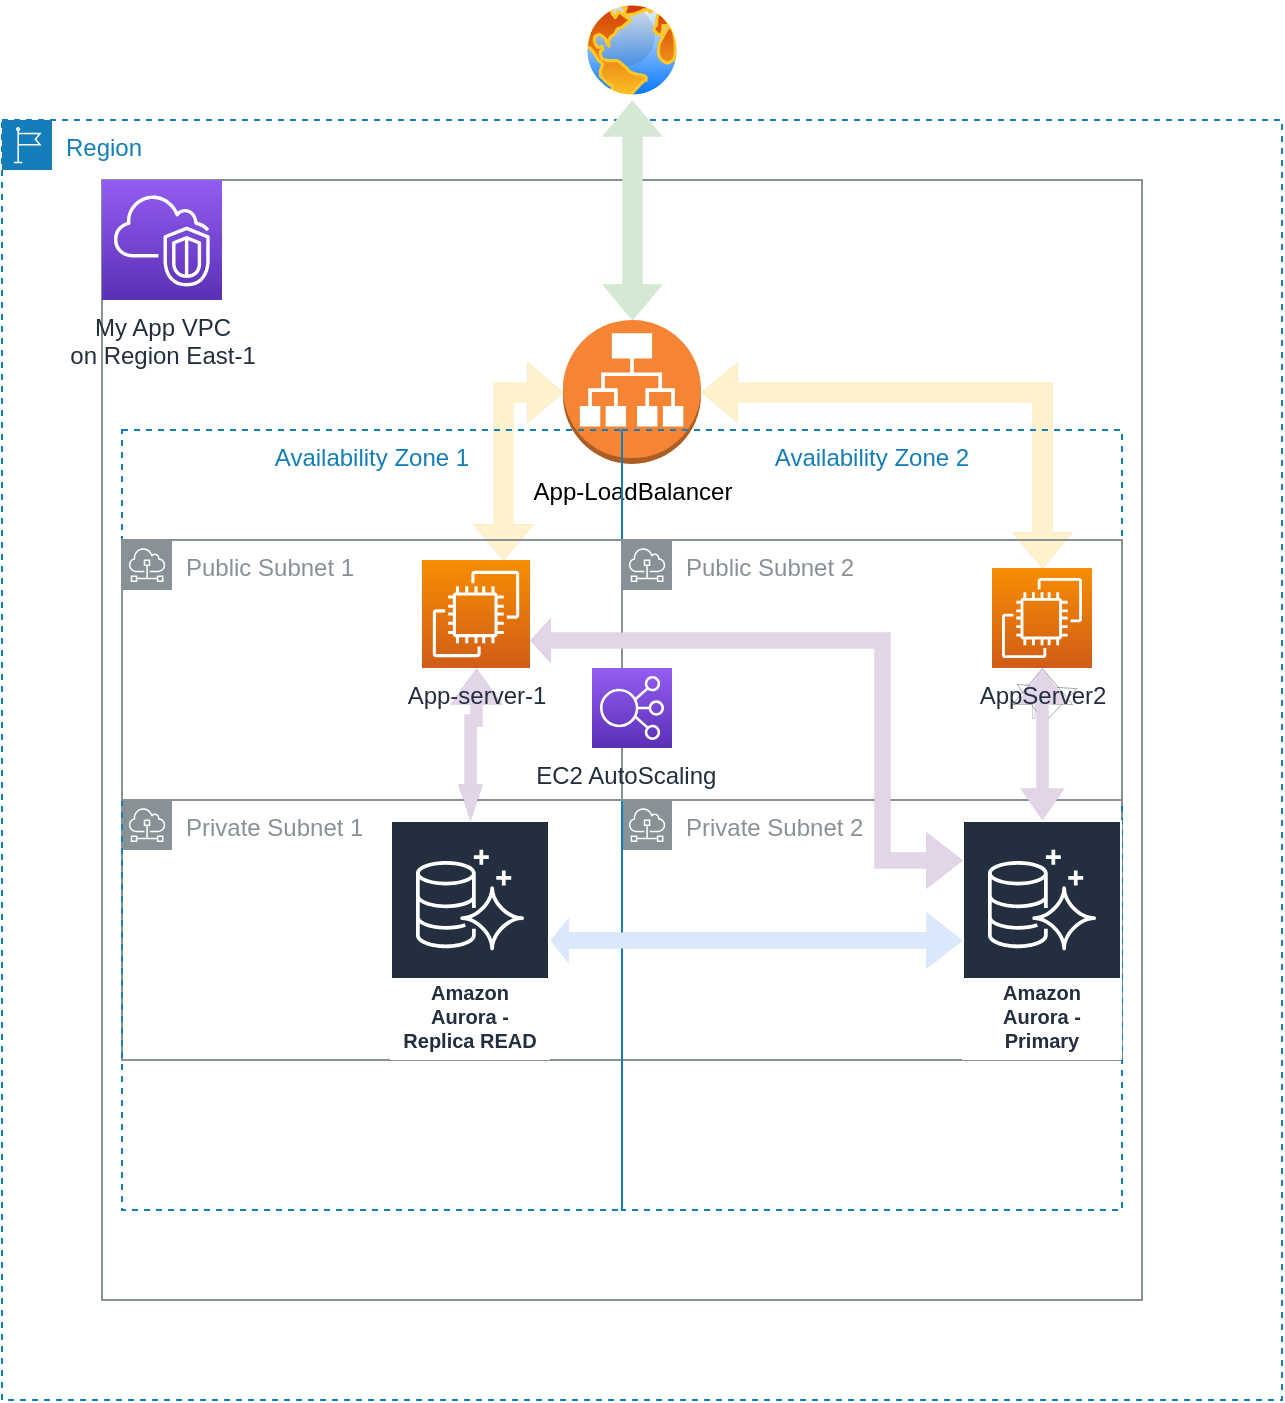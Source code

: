 <mxfile version="20.6.0" type="github">
  <diagram id="V0SKFslh1R-l_xW6zh11" name="Page-1">
    <mxGraphModel dx="1298" dy="755" grid="1" gridSize="10" guides="1" tooltips="1" connect="1" arrows="1" fold="1" page="1" pageScale="1" pageWidth="850" pageHeight="1100" math="0" shadow="0">
      <root>
        <mxCell id="0" />
        <mxCell id="1" parent="0" />
        <mxCell id="fdvzgMosKeMTkPVSDouf-2" value="Region" style="points=[[0,0],[0.25,0],[0.5,0],[0.75,0],[1,0],[1,0.25],[1,0.5],[1,0.75],[1,1],[0.75,1],[0.5,1],[0.25,1],[0,1],[0,0.75],[0,0.5],[0,0.25]];outlineConnect=0;gradientColor=none;html=1;whiteSpace=wrap;fontSize=12;fontStyle=0;container=1;pointerEvents=0;collapsible=0;recursiveResize=0;shape=mxgraph.aws4.group;grIcon=mxgraph.aws4.group_region;strokeColor=#147EBA;fillColor=none;verticalAlign=top;align=left;spacingLeft=30;fontColor=#147EBA;dashed=1;fontFamily=Helvetica;" vertex="1" parent="1">
          <mxGeometry x="70" y="150" width="640" height="640" as="geometry" />
        </mxCell>
        <mxCell id="eezExMRovuZgALRwF7a9-36" value="Private Subnet 1" style="sketch=0;outlineConnect=0;gradientColor=none;html=1;whiteSpace=wrap;fontSize=12;fontStyle=0;shape=mxgraph.aws4.group;grIcon=mxgraph.aws4.group_subnet;strokeColor=#879196;fillColor=none;verticalAlign=top;align=left;spacingLeft=30;fontColor=#879196;dashed=0;" parent="1" vertex="1">
          <mxGeometry x="130" y="490" width="250" height="130" as="geometry" />
        </mxCell>
        <mxCell id="eezExMRovuZgALRwF7a9-37" value="Private Subnet 2" style="sketch=0;outlineConnect=0;gradientColor=none;html=1;whiteSpace=wrap;fontSize=12;fontStyle=0;shape=mxgraph.aws4.group;grIcon=mxgraph.aws4.group_subnet;strokeColor=#879196;fillColor=none;verticalAlign=top;align=left;spacingLeft=30;fontColor=#879196;dashed=0;" parent="1" vertex="1">
          <mxGeometry x="380" y="490" width="250" height="130" as="geometry" />
        </mxCell>
        <mxCell id="eezExMRovuZgALRwF7a9-2" value="VPC" style="sketch=0;outlineConnect=0;gradientColor=none;html=1;whiteSpace=wrap;fontSize=12;fontStyle=0;shape=mxgraph.aws4.group;grIcon=mxgraph.aws4.group_vpc;strokeColor=#879196;fillColor=none;verticalAlign=top;align=left;spacingLeft=30;fontColor=#879196;dashed=0;movable=1;resizable=1;rotatable=1;deletable=1;editable=1;connectable=1;" parent="1" vertex="1">
          <mxGeometry x="120" y="180" width="520" height="560" as="geometry" />
        </mxCell>
        <mxCell id="eezExMRovuZgALRwF7a9-69" style="edgeStyle=orthogonalEdgeStyle;shape=flexArrow;rounded=0;orthogonalLoop=1;jettySize=auto;html=1;entryX=0.75;entryY=0;entryDx=0;entryDy=0;entryPerimeter=0;strokeWidth=0;startArrow=block;fillColor=#fff2cc;strokeColor=#d6b656;" parent="1" source="eezExMRovuZgALRwF7a9-12" target="eezExMRovuZgALRwF7a9-4" edge="1">
          <mxGeometry relative="1" as="geometry" />
        </mxCell>
        <mxCell id="eezExMRovuZgALRwF7a9-72" style="edgeStyle=orthogonalEdgeStyle;shape=flexArrow;rounded=0;orthogonalLoop=1;jettySize=auto;html=1;exitX=1;exitY=0.5;exitDx=0;exitDy=0;exitPerimeter=0;strokeWidth=0;startArrow=block;fillColor=#fff2cc;strokeColor=#d6b656;" parent="1" source="eezExMRovuZgALRwF7a9-12" target="eezExMRovuZgALRwF7a9-5" edge="1">
          <mxGeometry relative="1" as="geometry" />
        </mxCell>
        <mxCell id="eezExMRovuZgALRwF7a9-12" value="App-LoadBalancer" style="outlineConnect=0;dashed=0;verticalLabelPosition=bottom;verticalAlign=top;align=center;html=1;shape=mxgraph.aws3.application_load_balancer;fillColor=#F58534;gradientColor=none;" parent="1" vertex="1">
          <mxGeometry x="350.5" y="250" width="69" height="72" as="geometry" />
        </mxCell>
        <mxCell id="eezExMRovuZgALRwF7a9-28" value="Availability Zone 2" style="fillColor=none;strokeColor=#147EBA;dashed=1;verticalAlign=top;fontStyle=0;fontColor=#147EBA;movable=0;resizable=0;rotatable=0;deletable=0;editable=0;connectable=0;" parent="1" vertex="1">
          <mxGeometry x="380" y="305" width="250" height="390" as="geometry" />
        </mxCell>
        <mxCell id="eezExMRovuZgALRwF7a9-27" value="Availability Zone 1" style="fillColor=none;strokeColor=#147EBA;dashed=1;verticalAlign=top;fontStyle=0;fontColor=#147EBA;movable=0;resizable=0;rotatable=0;deletable=0;editable=0;connectable=0;" parent="1" vertex="1">
          <mxGeometry x="130" y="305" width="250" height="390" as="geometry" />
        </mxCell>
        <mxCell id="eezExMRovuZgALRwF7a9-26" value="My App VPC &lt;br&gt;on Region East-1" style="sketch=0;points=[[0,0,0],[0.25,0,0],[0.5,0,0],[0.75,0,0],[1,0,0],[0,1,0],[0.25,1,0],[0.5,1,0],[0.75,1,0],[1,1,0],[0,0.25,0],[0,0.5,0],[0,0.75,0],[1,0.25,0],[1,0.5,0],[1,0.75,0]];outlineConnect=0;fontColor=#232F3E;gradientColor=#945DF2;gradientDirection=north;fillColor=#5A30B5;strokeColor=#ffffff;dashed=0;verticalLabelPosition=bottom;verticalAlign=top;align=center;html=1;fontSize=12;fontStyle=0;aspect=fixed;shape=mxgraph.aws4.resourceIcon;resIcon=mxgraph.aws4.vpc;" parent="1" vertex="1">
          <mxGeometry x="120" y="180" width="60" height="60" as="geometry" />
        </mxCell>
        <mxCell id="eezExMRovuZgALRwF7a9-55" style="edgeStyle=orthogonalEdgeStyle;shape=flexArrow;rounded=0;orthogonalLoop=1;jettySize=auto;html=1;strokeWidth=0;startArrow=block;fillColor=#dae8fc;strokeColor=#6c8ebf;width=8;endSize=3;endWidth=14;" parent="1" source="eezExMRovuZgALRwF7a9-21" target="eezExMRovuZgALRwF7a9-22" edge="1">
          <mxGeometry relative="1" as="geometry" />
        </mxCell>
        <mxCell id="eezExMRovuZgALRwF7a9-21" value="Amazon&lt;br&gt;Aurora - Primary" style="sketch=0;outlineConnect=0;fontColor=#232F3E;gradientColor=none;strokeColor=#ffffff;fillColor=#232F3E;dashed=0;verticalLabelPosition=middle;verticalAlign=bottom;align=center;html=1;whiteSpace=wrap;fontSize=10;fontStyle=1;spacing=3;shape=mxgraph.aws4.productIcon;prIcon=mxgraph.aws4.aurora;" parent="1" vertex="1">
          <mxGeometry x="550" y="500" width="80" height="120" as="geometry" />
        </mxCell>
        <mxCell id="eezExMRovuZgALRwF7a9-22" value="&lt;br&gt;&lt;br&gt;&lt;br&gt;&lt;br&gt;&lt;br&gt;&lt;br&gt;&lt;br&gt;&amp;nbsp; &amp;nbsp; &amp;nbsp; &amp;nbsp; &amp;nbsp; &amp;nbsp; &amp;nbsp; &amp;nbsp; &amp;nbsp; &amp;nbsp; &amp;nbsp; Amazon&lt;br&gt;Aurora - Replica READ" style="sketch=0;outlineConnect=0;fontColor=#232F3E;gradientColor=none;strokeColor=#ffffff;fillColor=#232F3E;dashed=0;verticalLabelPosition=middle;verticalAlign=bottom;align=center;html=1;whiteSpace=wrap;fontSize=10;fontStyle=1;spacing=3;shape=mxgraph.aws4.productIcon;prIcon=mxgraph.aws4.aurora;" parent="1" vertex="1">
          <mxGeometry x="264" y="500" width="80" height="120" as="geometry" />
        </mxCell>
        <mxCell id="eezExMRovuZgALRwF7a9-34" value="Public Subnet 1" style="sketch=0;outlineConnect=0;gradientColor=none;html=1;whiteSpace=wrap;fontSize=12;fontStyle=0;shape=mxgraph.aws4.group;grIcon=mxgraph.aws4.group_subnet;strokeColor=#879196;fillColor=none;verticalAlign=top;align=left;spacingLeft=30;fontColor=#879196;dashed=0;movable=0;resizable=0;rotatable=0;deletable=0;editable=0;connectable=0;" parent="1" vertex="1">
          <mxGeometry x="130" y="360" width="250" height="130" as="geometry" />
        </mxCell>
        <mxCell id="eezExMRovuZgALRwF7a9-35" value="Public Subnet 2&lt;span style=&quot;caret-color: rgba(0, 0, 0, 0); color: rgba(0, 0, 0, 0); font-family: monospace; font-size: 0px;&quot;&gt;%3CmxGraphModel%3E%3Croot%3E%3CmxCell%20id%3D%220%22%2F%3E%3CmxCell%20id%3D%221%22%20parent%3D%220%22%2F%3E%3CmxCell%20id%3D%222%22%20value%3D%22Public%20Subnet%201%22%20style%3D%22sketch%3D0%3BoutlineConnect%3D0%3BgradientColor%3Dnone%3Bhtml%3D1%3BwhiteSpace%3Dwrap%3BfontSize%3D12%3BfontStyle%3D0%3Bshape%3Dmxgraph.aws4.group%3BgrIcon%3Dmxgraph.aws4.group_subnet%3BstrokeColor%3D%23879196%3BfillColor%3Dnone%3BverticalAlign%3Dtop%3Balign%3Dleft%3BspacingLeft%3D30%3BfontColor%3D%23879196%3Bdashed%3D0%3B%22%20vertex%3D%221%22%20parent%3D%221%22%3E%3CmxGeometry%20x%3D%22130%22%20y%3D%22360%22%20width%3D%22250%22%20height%3D%22130%22%20as%3D%22geometry%22%2F%3E%3C%2FmxCell%3E%3C%2Froot%3E%3C%2FmxGraphModel%3E&lt;/span&gt;" style="sketch=0;outlineConnect=0;gradientColor=none;html=1;whiteSpace=wrap;fontSize=12;fontStyle=0;shape=mxgraph.aws4.group;grIcon=mxgraph.aws4.group_subnet;strokeColor=#879196;fillColor=none;verticalAlign=top;align=left;spacingLeft=30;fontColor=#879196;dashed=0;movable=0;resizable=0;rotatable=0;deletable=0;editable=0;connectable=0;" parent="1" vertex="1">
          <mxGeometry x="380" y="360" width="250" height="130" as="geometry" />
        </mxCell>
        <mxCell id="eezExMRovuZgALRwF7a9-43" style="edgeStyle=orthogonalEdgeStyle;rounded=0;orthogonalLoop=1;jettySize=auto;html=1;shape=flexArrow;strokeWidth=0;startArrow=block;fillColor=#e1d5e7;strokeColor=#9673a6;width=6;endSize=6;endWidth=6;" parent="1" source="eezExMRovuZgALRwF7a9-4" target="eezExMRovuZgALRwF7a9-22" edge="1">
          <mxGeometry relative="1" as="geometry">
            <Array as="points">
              <mxPoint x="307" y="450" />
              <mxPoint x="304" y="450" />
            </Array>
          </mxGeometry>
        </mxCell>
        <mxCell id="eezExMRovuZgALRwF7a9-44" style="edgeStyle=orthogonalEdgeStyle;shape=flexArrow;rounded=0;orthogonalLoop=1;jettySize=auto;html=1;strokeWidth=0;startArrow=block;fillColor=#e1d5e7;strokeColor=#9673a6;width=8;startSize=3.33;startWidth=14;" parent="1" source="eezExMRovuZgALRwF7a9-4" target="eezExMRovuZgALRwF7a9-21" edge="1">
          <mxGeometry relative="1" as="geometry">
            <Array as="points">
              <mxPoint x="510" y="410" />
              <mxPoint x="510" y="520" />
            </Array>
          </mxGeometry>
        </mxCell>
        <mxCell id="eezExMRovuZgALRwF7a9-4" value="App-server-1" style="sketch=0;points=[[0,0,0],[0.25,0,0],[0.5,0,0],[0.75,0,0],[1,0,0],[0,1,0],[0.25,1,0],[0.5,1,0],[0.75,1,0],[1,1,0],[0,0.25,0],[0,0.5,0],[0,0.75,0],[1,0.25,0],[1,0.5,0],[1,0.75,0]];outlineConnect=0;fontColor=#232F3E;gradientColor=#F78E04;gradientDirection=north;fillColor=#D05C17;strokeColor=#ffffff;dashed=0;verticalLabelPosition=bottom;verticalAlign=top;align=center;html=1;fontSize=12;fontStyle=0;aspect=fixed;shape=mxgraph.aws4.resourceIcon;resIcon=mxgraph.aws4.ec2;" parent="1" vertex="1">
          <mxGeometry x="280" y="370" width="54" height="54" as="geometry" />
        </mxCell>
        <mxCell id="eezExMRovuZgALRwF7a9-31" value="EC2 AutoScaling &amp;nbsp;" style="sketch=0;points=[[0,0,0],[0.25,0,0],[0.5,0,0],[0.75,0,0],[1,0,0],[0,1,0],[0.25,1,0],[0.5,1,0],[0.75,1,0],[1,1,0],[0,0.25,0],[0,0.5,0],[0,0.75,0],[1,0.25,0],[1,0.5,0],[1,0.75,0]];outlineConnect=0;fontColor=#232F3E;gradientColor=#945DF2;gradientDirection=north;fillColor=#5A30B5;strokeColor=#ffffff;dashed=0;verticalLabelPosition=bottom;verticalAlign=top;align=center;html=1;fontSize=12;fontStyle=0;aspect=fixed;shape=mxgraph.aws4.resourceIcon;resIcon=mxgraph.aws4.elastic_load_balancing;" parent="1" vertex="1">
          <mxGeometry x="365" y="424" width="40" height="40" as="geometry" />
        </mxCell>
        <mxCell id="eezExMRovuZgALRwF7a9-48" style="edgeStyle=orthogonalEdgeStyle;shape=flexArrow;rounded=0;orthogonalLoop=1;jettySize=auto;html=1;strokeWidth=0;startArrow=block;" parent="1" source="eezExMRovuZgALRwF7a9-5" edge="1">
          <mxGeometry relative="1" as="geometry">
            <mxPoint x="591" y="451" as="targetPoint" />
          </mxGeometry>
        </mxCell>
        <mxCell id="eezExMRovuZgALRwF7a9-50" style="edgeStyle=orthogonalEdgeStyle;shape=flexArrow;rounded=0;orthogonalLoop=1;jettySize=auto;html=1;strokeWidth=0;startArrow=block;" parent="1" source="eezExMRovuZgALRwF7a9-5" edge="1">
          <mxGeometry relative="1" as="geometry">
            <mxPoint x="591" y="451" as="targetPoint" />
          </mxGeometry>
        </mxCell>
        <mxCell id="eezExMRovuZgALRwF7a9-51" style="edgeStyle=orthogonalEdgeStyle;shape=flexArrow;rounded=0;orthogonalLoop=1;jettySize=auto;html=1;exitX=0.5;exitY=1;exitDx=0;exitDy=0;exitPerimeter=0;strokeWidth=0;startArrow=block;fillColor=#e1d5e7;strokeColor=#9673a6;width=6;endSize=5.33;endWidth=16;" parent="1" source="eezExMRovuZgALRwF7a9-5" target="eezExMRovuZgALRwF7a9-21" edge="1">
          <mxGeometry relative="1" as="geometry" />
        </mxCell>
        <mxCell id="eezExMRovuZgALRwF7a9-5" value="AppServer2" style="sketch=0;points=[[0,0,0],[0.25,0,0],[0.5,0,0],[0.75,0,0],[1,0,0],[0,1,0],[0.25,1,0],[0.5,1,0],[0.75,1,0],[1,1,0],[0,0.25,0],[0,0.5,0],[0,0.75,0],[1,0.25,0],[1,0.5,0],[1,0.75,0]];outlineConnect=0;fontColor=#232F3E;gradientColor=#F78E04;gradientDirection=north;fillColor=#D05C17;strokeColor=#ffffff;dashed=0;verticalLabelPosition=bottom;verticalAlign=top;align=center;html=1;fontSize=12;fontStyle=0;aspect=fixed;shape=mxgraph.aws4.resourceIcon;resIcon=mxgraph.aws4.ec2;" parent="1" vertex="1">
          <mxGeometry x="565" y="374" width="50" height="50" as="geometry" />
        </mxCell>
        <mxCell id="eezExMRovuZgALRwF7a9-65" style="edgeStyle=orthogonalEdgeStyle;shape=flexArrow;rounded=0;orthogonalLoop=1;jettySize=auto;html=1;exitX=0.5;exitY=1;exitDx=0;exitDy=0;strokeWidth=0;startArrow=block;fillColor=#d5e8d4;strokeColor=#82b366;" parent="1" source="eezExMRovuZgALRwF7a9-60" target="eezExMRovuZgALRwF7a9-12" edge="1">
          <mxGeometry relative="1" as="geometry" />
        </mxCell>
        <mxCell id="eezExMRovuZgALRwF7a9-60" value="" style="aspect=fixed;perimeter=ellipsePerimeter;html=1;align=center;shadow=0;dashed=0;spacingTop=3;image;image=img/lib/active_directory/internet_globe.svg;" parent="1" vertex="1">
          <mxGeometry x="360" y="90" width="50" height="50" as="geometry" />
        </mxCell>
      </root>
    </mxGraphModel>
  </diagram>
</mxfile>
